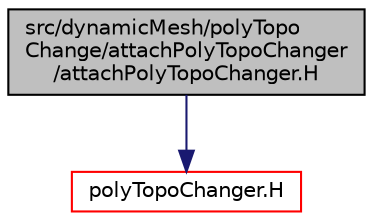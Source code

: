 digraph "src/dynamicMesh/polyTopoChange/attachPolyTopoChanger/attachPolyTopoChanger.H"
{
  bgcolor="transparent";
  edge [fontname="Helvetica",fontsize="10",labelfontname="Helvetica",labelfontsize="10"];
  node [fontname="Helvetica",fontsize="10",shape=record];
  Node1 [label="src/dynamicMesh/polyTopo\lChange/attachPolyTopoChanger\l/attachPolyTopoChanger.H",height=0.2,width=0.4,color="black", fillcolor="grey75", style="filled", fontcolor="black"];
  Node1 -> Node2 [color="midnightblue",fontsize="10",style="solid",fontname="Helvetica"];
  Node2 [label="polyTopoChanger.H",height=0.2,width=0.4,color="red",URL="$a04929.html"];
}
